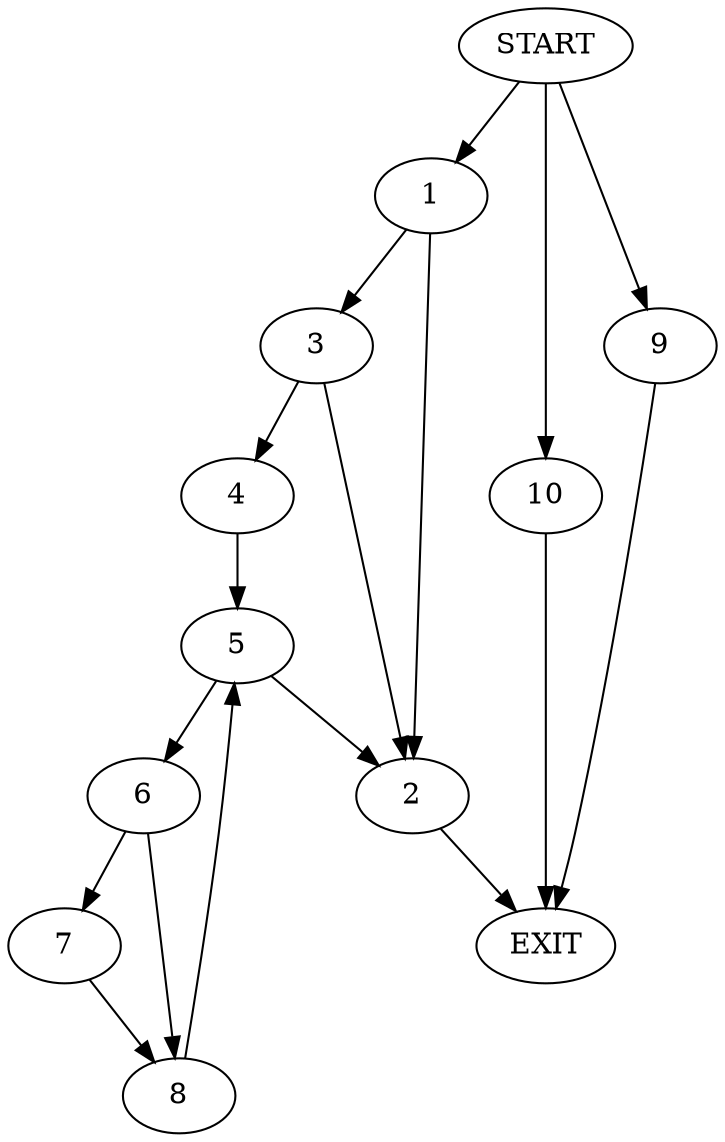 digraph {
0 [label="START"]
11 [label="EXIT"]
0 -> 1
1 -> 2
1 -> 3
2 -> 11
3 -> 4
3 -> 2
4 -> 5
5 -> 2
5 -> 6
6 -> 7
6 -> 8
8 -> 5
7 -> 8
0 -> 9
9 -> 11
0 -> 10
10 -> 11
}
